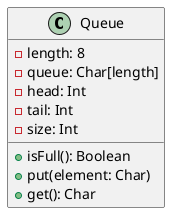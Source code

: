 @startuml

' class definitions
class Queue {
  -length: 8
  -queue: Char[length]
  -head: Int
  -tail: Int
  -size: Int
  +isFull(): Boolean
  +put(element: Char)
  +get(): Char
}

@enduml